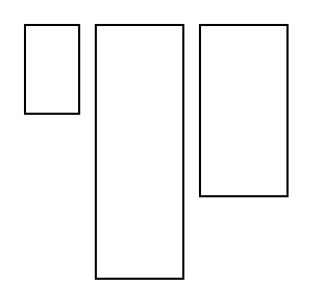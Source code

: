digraph example {
    bgcolor="transparent";
    fontcolor="white";

    node [ color="white", shape=point ];
    edge [ color="white"];

    subgraph cluster_A {
        label = "A";

        Aroot;
    };

    subgraph cluster_B {
        label = "B";

        Broot -> {left1 right1};
        right1 -> {right21 right22};
    };

    subgraph cluster_C {
        label = "C";

        Croot -> {left right};
    }
}